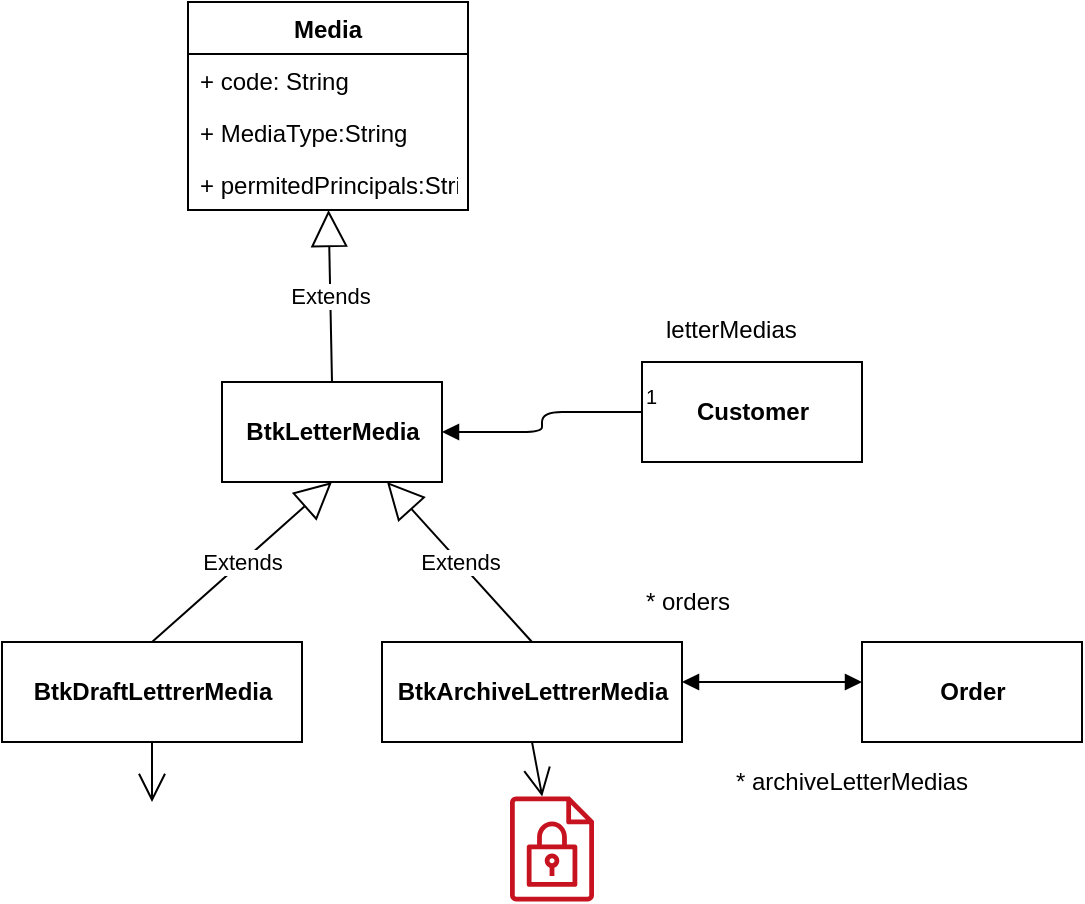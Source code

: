 <mxfile version="12.1.9" type="github" pages="1">
  <diagram id="HOtI-sz_BUimLlqROvsf" name="Page-1">
    <mxGraphModel dx="1379" dy="536" grid="1" gridSize="10" guides="1" tooltips="1" connect="1" arrows="1" fold="1" page="1" pageScale="1" pageWidth="827" pageHeight="1169" math="0" shadow="0">
      <root>
        <mxCell id="0"/>
        <mxCell id="1" parent="0"/>
        <mxCell id="HO2AVKdY3egmCjN-2I0X-20" value="&lt;b&gt;BtkLetterMedia&lt;/b&gt;" style="html=1;" vertex="1" parent="1">
          <mxGeometry x="290" y="280" width="110" height="50" as="geometry"/>
        </mxCell>
        <mxCell id="HO2AVKdY3egmCjN-2I0X-21" value="Extends" style="endArrow=block;endSize=16;endFill=0;html=1;exitX=0.5;exitY=0;exitDx=0;exitDy=0;" edge="1" parent="1" source="HO2AVKdY3egmCjN-2I0X-20" target="HO2AVKdY3egmCjN-2I0X-44">
          <mxGeometry width="160" relative="1" as="geometry">
            <mxPoint x="290" y="350" as="sourcePoint"/>
            <mxPoint x="349" y="207" as="targetPoint"/>
          </mxGeometry>
        </mxCell>
        <mxCell id="HO2AVKdY3egmCjN-2I0X-22" value="&lt;b&gt;Customer&lt;/b&gt;" style="html=1;" vertex="1" parent="1">
          <mxGeometry x="500" y="270" width="110" height="50" as="geometry"/>
        </mxCell>
        <mxCell id="HO2AVKdY3egmCjN-2I0X-23" value="&lt;span style=&quot;font-size: 12px&quot;&gt;letterMedias&lt;/span&gt;" style="endArrow=block;endFill=1;html=1;edgeStyle=orthogonalEdgeStyle;align=left;verticalAlign=top;exitX=0;exitY=0.5;exitDx=0;exitDy=0;" edge="1" parent="1" source="HO2AVKdY3egmCjN-2I0X-22" target="HO2AVKdY3egmCjN-2I0X-20">
          <mxGeometry x="-0.091" y="81" relative="1" as="geometry">
            <mxPoint x="480" y="310" as="sourcePoint"/>
            <mxPoint x="640" y="310" as="targetPoint"/>
            <mxPoint x="-21" y="-55" as="offset"/>
          </mxGeometry>
        </mxCell>
        <mxCell id="HO2AVKdY3egmCjN-2I0X-24" value="1" style="resizable=0;html=1;align=left;verticalAlign=bottom;labelBackgroundColor=#ffffff;fontSize=10;" connectable="0" vertex="1" parent="HO2AVKdY3egmCjN-2I0X-23">
          <mxGeometry x="-1" relative="1" as="geometry"/>
        </mxCell>
        <mxCell id="HO2AVKdY3egmCjN-2I0X-28" value="&lt;b&gt;BtkArchiveLettrerMedia&lt;/b&gt;" style="html=1;" vertex="1" parent="1">
          <mxGeometry x="370" y="410" width="150" height="50" as="geometry"/>
        </mxCell>
        <mxCell id="HO2AVKdY3egmCjN-2I0X-29" value="Extends" style="endArrow=block;endSize=16;endFill=0;html=1;entryX=0.75;entryY=1;entryDx=0;entryDy=0;exitX=0.5;exitY=0;exitDx=0;exitDy=0;" edge="1" parent="1" source="HO2AVKdY3egmCjN-2I0X-28" target="HO2AVKdY3egmCjN-2I0X-20">
          <mxGeometry width="160" relative="1" as="geometry">
            <mxPoint x="370" y="380" as="sourcePoint"/>
            <mxPoint x="390" y="350" as="targetPoint"/>
          </mxGeometry>
        </mxCell>
        <mxCell id="HO2AVKdY3egmCjN-2I0X-30" value="Extends" style="endArrow=block;endSize=16;endFill=0;html=1;exitX=0.5;exitY=0;exitDx=0;exitDy=0;entryX=0.5;entryY=1;entryDx=0;entryDy=0;" edge="1" parent="1" source="HO2AVKdY3egmCjN-2I0X-45" target="HO2AVKdY3egmCjN-2I0X-20">
          <mxGeometry width="160" relative="1" as="geometry">
            <mxPoint x="200" y="370" as="sourcePoint"/>
            <mxPoint x="173.333" y="250" as="targetPoint"/>
            <Array as="points"/>
          </mxGeometry>
        </mxCell>
        <mxCell id="HO2AVKdY3egmCjN-2I0X-31" value="&lt;b&gt;Order&lt;/b&gt;" style="html=1;" vertex="1" parent="1">
          <mxGeometry x="610" y="410" width="110" height="50" as="geometry"/>
        </mxCell>
        <mxCell id="HO2AVKdY3egmCjN-2I0X-32" value="" style="endArrow=block;startArrow=block;endFill=1;startFill=1;html=1;" edge="1" parent="1">
          <mxGeometry width="160" relative="1" as="geometry">
            <mxPoint x="520" y="430" as="sourcePoint"/>
            <mxPoint x="610" y="430" as="targetPoint"/>
          </mxGeometry>
        </mxCell>
        <mxCell id="HO2AVKdY3egmCjN-2I0X-33" value="* orders" style="text;html=1;resizable=0;points=[];autosize=1;align=left;verticalAlign=top;spacingTop=-4;" vertex="1" parent="1">
          <mxGeometry x="500" y="380" width="60" height="20" as="geometry"/>
        </mxCell>
        <mxCell id="HO2AVKdY3egmCjN-2I0X-34" value="* archiveLetterMedias" style="text;html=1;resizable=0;points=[];autosize=1;align=left;verticalAlign=top;spacingTop=-4;" vertex="1" parent="1">
          <mxGeometry x="545" y="470" width="130" height="20" as="geometry"/>
        </mxCell>
        <mxCell id="HO2AVKdY3egmCjN-2I0X-35" value="" style="shape=image;html=1;verticalAlign=top;verticalLabelPosition=bottom;labelBackgroundColor=#ffffff;imageAspect=0;aspect=fixed;image=https://cdn1.iconfinder.com/data/icons/Futurosoft%20Icons%200.5.2/128x128/mimetypes/encrypted.png" vertex="1" parent="1">
          <mxGeometry x="230" y="490" width="50" height="50" as="geometry"/>
        </mxCell>
        <mxCell id="HO2AVKdY3egmCjN-2I0X-37" value="" style="endArrow=open;endFill=1;endSize=12;html=1;exitX=0.5;exitY=1;exitDx=0;exitDy=0;" edge="1" parent="1" source="HO2AVKdY3egmCjN-2I0X-45" target="HO2AVKdY3egmCjN-2I0X-35">
          <mxGeometry width="160" relative="1" as="geometry">
            <mxPoint x="-70" y="399" as="sourcePoint"/>
            <mxPoint x="120.0" y="410" as="targetPoint"/>
          </mxGeometry>
        </mxCell>
        <mxCell id="HO2AVKdY3egmCjN-2I0X-38" value="" style="endArrow=open;endFill=1;endSize=12;html=1;exitX=0.5;exitY=1;exitDx=0;exitDy=0;" edge="1" parent="1" source="HO2AVKdY3egmCjN-2I0X-28" target="HO2AVKdY3egmCjN-2I0X-39">
          <mxGeometry width="160" relative="1" as="geometry">
            <mxPoint x="290" y="470" as="sourcePoint"/>
            <mxPoint x="455" y="490" as="targetPoint"/>
          </mxGeometry>
        </mxCell>
        <mxCell id="HO2AVKdY3egmCjN-2I0X-39" value="" style="outlineConnect=0;fontColor=#232F3E;gradientColor=none;fillColor=#C7131F;strokeColor=none;dashed=0;verticalLabelPosition=bottom;verticalAlign=top;align=center;html=1;fontSize=12;fontStyle=0;aspect=fixed;pointerEvents=1;shape=mxgraph.aws4.encrypted_data;" vertex="1" parent="1">
          <mxGeometry x="434" y="487" width="42" height="53" as="geometry"/>
        </mxCell>
        <mxCell id="HO2AVKdY3egmCjN-2I0X-41" value="Media" style="swimlane;fontStyle=1;childLayout=stackLayout;horizontal=1;startSize=26;fillColor=none;horizontalStack=0;resizeParent=1;resizeParentMax=0;resizeLast=0;collapsible=1;marginBottom=0;" vertex="1" parent="1">
          <mxGeometry x="273" y="90" width="140" height="104" as="geometry"/>
        </mxCell>
        <mxCell id="HO2AVKdY3egmCjN-2I0X-42" value="+ code: String" style="text;strokeColor=none;fillColor=none;align=left;verticalAlign=top;spacingLeft=4;spacingRight=4;overflow=hidden;rotatable=0;points=[[0,0.5],[1,0.5]];portConstraint=eastwest;" vertex="1" parent="HO2AVKdY3egmCjN-2I0X-41">
          <mxGeometry y="26" width="140" height="26" as="geometry"/>
        </mxCell>
        <mxCell id="HO2AVKdY3egmCjN-2I0X-43" value="+ MediaType:String" style="text;strokeColor=none;fillColor=none;align=left;verticalAlign=top;spacingLeft=4;spacingRight=4;overflow=hidden;rotatable=0;points=[[0,0.5],[1,0.5]];portConstraint=eastwest;" vertex="1" parent="HO2AVKdY3egmCjN-2I0X-41">
          <mxGeometry y="52" width="140" height="26" as="geometry"/>
        </mxCell>
        <mxCell id="HO2AVKdY3egmCjN-2I0X-44" value="+ permitedPrincipals:String" style="text;strokeColor=none;fillColor=none;align=left;verticalAlign=top;spacingLeft=4;spacingRight=4;overflow=hidden;rotatable=0;points=[[0,0.5],[1,0.5]];portConstraint=eastwest;" vertex="1" parent="HO2AVKdY3egmCjN-2I0X-41">
          <mxGeometry y="78" width="140" height="26" as="geometry"/>
        </mxCell>
        <mxCell id="HO2AVKdY3egmCjN-2I0X-45" value="&lt;span style=&quot;font-weight: 700&quot;&gt;BtkDraftLettrerMedia&lt;/span&gt;" style="html=1;" vertex="1" parent="1">
          <mxGeometry x="180" y="410" width="150" height="50" as="geometry"/>
        </mxCell>
      </root>
    </mxGraphModel>
  </diagram>
</mxfile>
